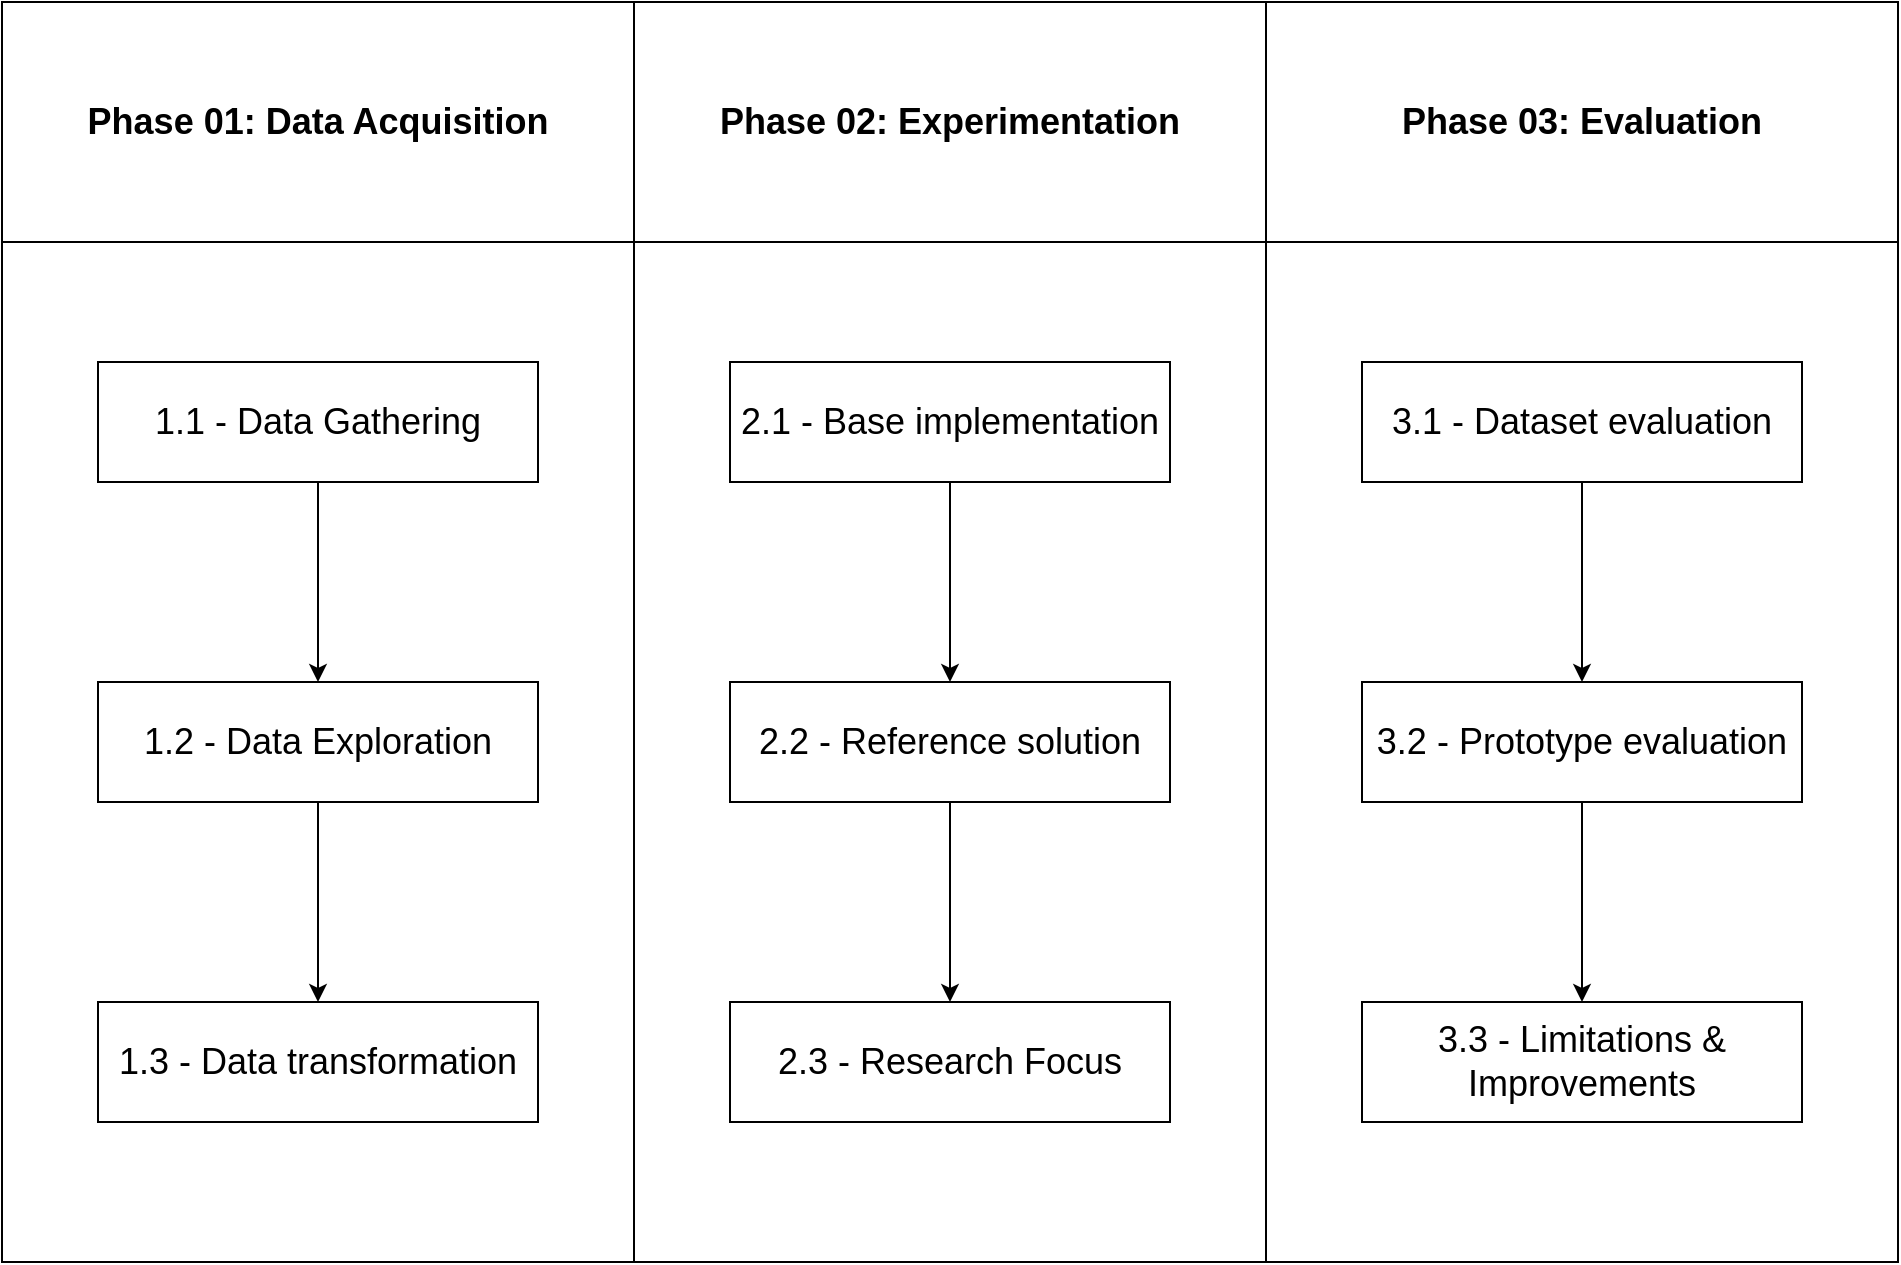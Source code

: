 <mxfile version="20.7.3" type="device"><diagram id="p27mJ-BZQHynU9-ASlTA" name="Page-1"><mxGraphModel dx="1434" dy="840" grid="1" gridSize="10" guides="1" tooltips="1" connect="1" arrows="1" fold="1" page="1" pageScale="1" pageWidth="1169" pageHeight="827" math="0" shadow="0"><root><mxCell id="0"/><mxCell id="1" parent="0"/><mxCell id="qQEPrQRB49mOs9JBr8xS-1" value="&lt;font style=&quot;font-size: 18px;&quot;&gt;&lt;b&gt;Phase 01: Data Acquisition&lt;/b&gt;&lt;/font&gt;" style="rounded=0;whiteSpace=wrap;html=1;" parent="1" vertex="1"><mxGeometry x="104" y="40" width="316" height="120" as="geometry"/></mxCell><mxCell id="qQEPrQRB49mOs9JBr8xS-2" value="&lt;font style=&quot;font-size: 18px;&quot;&gt;&lt;b&gt;Phase 02: Experimentation&lt;/b&gt;&lt;/font&gt;" style="rounded=0;whiteSpace=wrap;html=1;" parent="1" vertex="1"><mxGeometry x="420" y="40" width="316" height="120" as="geometry"/></mxCell><mxCell id="qQEPrQRB49mOs9JBr8xS-3" value="&lt;font style=&quot;font-size: 18px;&quot;&gt;&lt;b&gt;Phase 03: Evaluation&lt;/b&gt;&lt;/font&gt;" style="rounded=0;whiteSpace=wrap;html=1;" parent="1" vertex="1"><mxGeometry x="736" y="40" width="316" height="120" as="geometry"/></mxCell><mxCell id="qQEPrQRB49mOs9JBr8xS-4" value="" style="rounded=0;whiteSpace=wrap;html=1;fontSize=18;" parent="1" vertex="1"><mxGeometry x="104" y="160" width="316" height="510" as="geometry"/></mxCell><mxCell id="qQEPrQRB49mOs9JBr8xS-8" style="edgeStyle=orthogonalEdgeStyle;rounded=0;orthogonalLoop=1;jettySize=auto;html=1;fontSize=18;" parent="1" source="qQEPrQRB49mOs9JBr8xS-5" target="qQEPrQRB49mOs9JBr8xS-6" edge="1"><mxGeometry relative="1" as="geometry"/></mxCell><mxCell id="qQEPrQRB49mOs9JBr8xS-5" value="1.1 - Data Gathering" style="rounded=0;whiteSpace=wrap;html=1;fontSize=18;" parent="1" vertex="1"><mxGeometry x="152" y="220" width="220" height="60" as="geometry"/></mxCell><mxCell id="qQEPrQRB49mOs9JBr8xS-9" style="edgeStyle=orthogonalEdgeStyle;rounded=0;orthogonalLoop=1;jettySize=auto;html=1;fontSize=18;" parent="1" source="qQEPrQRB49mOs9JBr8xS-6" target="qQEPrQRB49mOs9JBr8xS-7" edge="1"><mxGeometry relative="1" as="geometry"/></mxCell><mxCell id="qQEPrQRB49mOs9JBr8xS-6" value="1.2 - Data Exploration" style="rounded=0;whiteSpace=wrap;html=1;fontSize=18;" parent="1" vertex="1"><mxGeometry x="152" y="380" width="220" height="60" as="geometry"/></mxCell><mxCell id="qQEPrQRB49mOs9JBr8xS-7" value="1.3 - Data transformation" style="rounded=0;whiteSpace=wrap;html=1;fontSize=18;" parent="1" vertex="1"><mxGeometry x="152" y="540" width="220" height="60" as="geometry"/></mxCell><mxCell id="qQEPrQRB49mOs9JBr8xS-10" value="" style="rounded=0;whiteSpace=wrap;html=1;fontSize=18;" parent="1" vertex="1"><mxGeometry x="420" y="160" width="316" height="510" as="geometry"/></mxCell><mxCell id="qQEPrQRB49mOs9JBr8xS-11" value="" style="rounded=0;whiteSpace=wrap;html=1;fontSize=18;" parent="1" vertex="1"><mxGeometry x="736" y="160" width="316" height="510" as="geometry"/></mxCell><mxCell id="qQEPrQRB49mOs9JBr8xS-15" style="edgeStyle=orthogonalEdgeStyle;rounded=0;orthogonalLoop=1;jettySize=auto;html=1;entryX=0.5;entryY=0;entryDx=0;entryDy=0;fontSize=18;" parent="1" source="qQEPrQRB49mOs9JBr8xS-12" target="qQEPrQRB49mOs9JBr8xS-13" edge="1"><mxGeometry relative="1" as="geometry"/></mxCell><mxCell id="qQEPrQRB49mOs9JBr8xS-12" value="2.1 - Base implementation" style="rounded=0;whiteSpace=wrap;html=1;fontSize=18;" parent="1" vertex="1"><mxGeometry x="468" y="220" width="220" height="60" as="geometry"/></mxCell><mxCell id="qQEPrQRB49mOs9JBr8xS-16" style="edgeStyle=orthogonalEdgeStyle;rounded=0;orthogonalLoop=1;jettySize=auto;html=1;entryX=0.5;entryY=0;entryDx=0;entryDy=0;fontSize=18;" parent="1" source="qQEPrQRB49mOs9JBr8xS-13" target="qQEPrQRB49mOs9JBr8xS-14" edge="1"><mxGeometry relative="1" as="geometry"/></mxCell><mxCell id="qQEPrQRB49mOs9JBr8xS-13" value="2.2 - Reference solution" style="rounded=0;whiteSpace=wrap;html=1;fontSize=18;" parent="1" vertex="1"><mxGeometry x="468" y="380" width="220" height="60" as="geometry"/></mxCell><mxCell id="qQEPrQRB49mOs9JBr8xS-14" value="2.3 - Research Focus" style="rounded=0;whiteSpace=wrap;html=1;fontSize=18;" parent="1" vertex="1"><mxGeometry x="468" y="540" width="220" height="60" as="geometry"/></mxCell><mxCell id="qQEPrQRB49mOs9JBr8xS-20" style="edgeStyle=orthogonalEdgeStyle;rounded=0;orthogonalLoop=1;jettySize=auto;html=1;fontSize=18;" parent="1" source="qQEPrQRB49mOs9JBr8xS-17" target="qQEPrQRB49mOs9JBr8xS-18" edge="1"><mxGeometry relative="1" as="geometry"/></mxCell><mxCell id="qQEPrQRB49mOs9JBr8xS-17" value="3.1 - Dataset evaluation" style="rounded=0;whiteSpace=wrap;html=1;fontSize=18;" parent="1" vertex="1"><mxGeometry x="784" y="220" width="220" height="60" as="geometry"/></mxCell><mxCell id="qQEPrQRB49mOs9JBr8xS-21" style="edgeStyle=orthogonalEdgeStyle;rounded=0;orthogonalLoop=1;jettySize=auto;html=1;entryX=0.5;entryY=0;entryDx=0;entryDy=0;fontSize=18;" parent="1" source="qQEPrQRB49mOs9JBr8xS-18" target="qQEPrQRB49mOs9JBr8xS-19" edge="1"><mxGeometry relative="1" as="geometry"/></mxCell><mxCell id="qQEPrQRB49mOs9JBr8xS-18" value="3.2 - Prototype evaluation" style="rounded=0;whiteSpace=wrap;html=1;fontSize=18;" parent="1" vertex="1"><mxGeometry x="784" y="380" width="220" height="60" as="geometry"/></mxCell><mxCell id="qQEPrQRB49mOs9JBr8xS-19" value="3.3 - Limitations &amp;amp; Improvements" style="rounded=0;whiteSpace=wrap;html=1;fontSize=18;" parent="1" vertex="1"><mxGeometry x="784" y="540" width="220" height="60" as="geometry"/></mxCell></root></mxGraphModel></diagram></mxfile>
